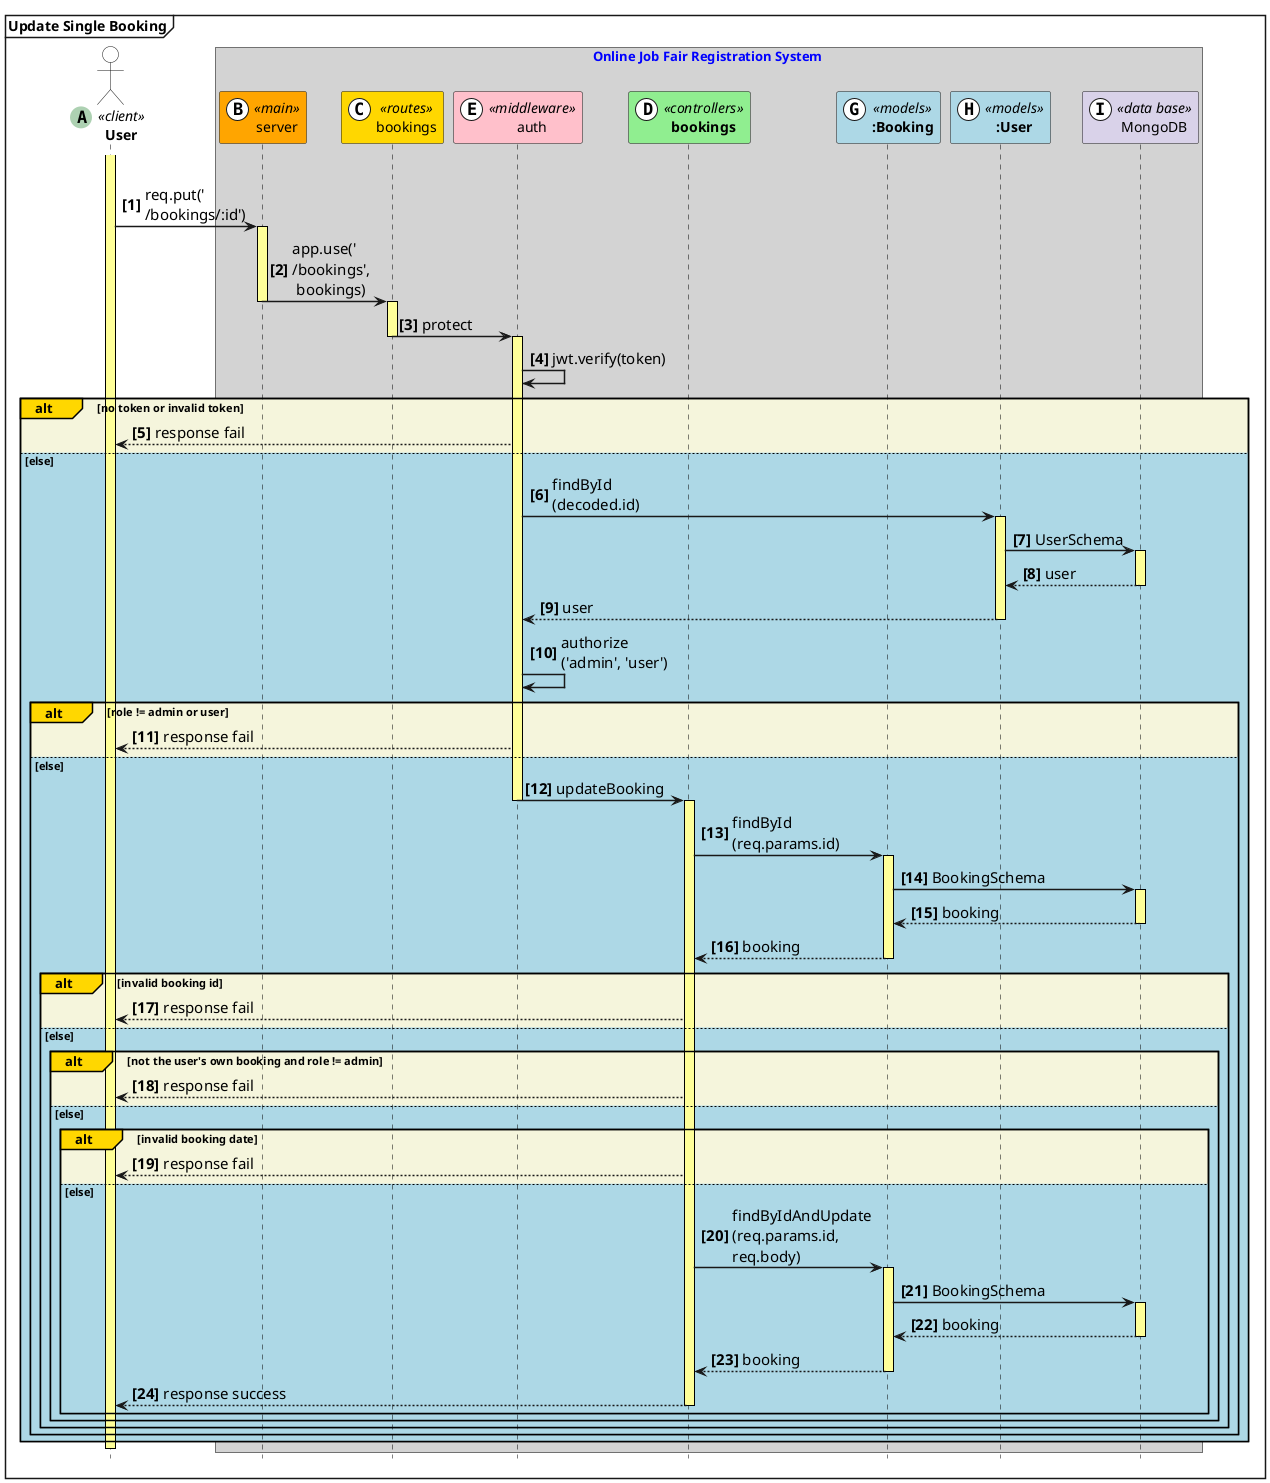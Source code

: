 
@startuml

hide footbox
skinparam sequenceArrowThickness 1.5
skinparam fontsize 50
autonumber 1 "<b>[###]"
skinparam component {
skinparam defaultFontSize 16
'FontSize 13
'BackgroundColor<<Apache>> Red
'BorderColor<<Apache>> #FF6655
'FontName Courier
'BorderColor black
'BackgroundColor gold
'ArrowFontName Impact
ArrowFontSize 15
'ArrowColor #FF6655
'ArrowFontColor #777777
}
'skinparam backgroundColor #EEEBDC
Mainframe <b>Update Single Booking</b>

actor "<b>User" as user <<(A,#ADD1B2)client>>#White
Box Online Job Fair Registration System #lightgrey
participant "server" as server <<(B,#FFFFFF)main>>#Orange
'participant "auth" as rauth <<(C,#FFFFFF)routes>>#Gold
participant "bookings" as rbookings <<(C,#FFFFFF)routes>>#Gold
'participant "companies" as rcompanies <<(C,#FFFFFF)routes>>#Gold
participant "auth" as middleware_auth <<(E,#FFFFFF)middleware>>#Pink
'participant "<b>auth" as controllers_auth <<(D,#FFFFFF)controllers>>#LightGreen
participant "<b>bookings" as controllers_bookings <<(D,#FFFFFF)controllers>>#LightGreen
'participant "<b>companies" as controllers_companies <<(F,#FFFFFF)controllers>>#LightGreen
' participant "<b>:Company" as models_Company <<(F,#FFFFFF)models>>#LightBlue
participant "<b>:Booking" as models_Booking <<(G,#FFFFFF)models>>#LightBlue
participant "<b>:User" as models_User <<(H,#FFFFFF)models>>#LightBlue
participant "MongoDB" as mongo <<(I,#FFFFFF)data base>>#d9d2e9
end box

|||
Activate user
user->server: req.put('\n/bookings/:id')
Activate server
'Route'
server->rbookings: app.use('\n/bookings',\n bookings)
DeActivate server
Activate rbookings
'Middleware auth
rbookings->middleware_auth: protect
DeActivate rbookings
Activate middleware_auth
middleware_auth->middleware_auth: jwt.verify(token)
Alt#Gold #Beige no token or invalid token
' Alt#Gold #Pink no token or invalid token
middleware_auth-->user: response fail
Else #LightBlue else
' Else #LightBlue role != admin or user
middleware_auth->models_User: findById\n(decoded.id)
Activate models_User
models_User->mongo: UserSchema
Activate mongo
mongo-->models_User: user
DeActivate mongo
models_User-->middleware_auth: user
DeActivate models_User
middleware_auth->middleware_auth: authorize\n('admin', 'user')
Alt#Gold #Beige role != admin or user
middleware_auth-->user: response fail
Else #LightBlue else
middleware_auth->controllers_bookings: updateBooking
DeActivate middleware_auth
Activate controllers_bookings
controllers_bookings->models_Booking: findById\n(req.params.id)
Activate models_Booking
models_Booking->mongo: BookingSchema
Activate mongo
mongo-->models_Booking: booking
DeActivate mongo
models_Booking-->controllers_bookings: booking
DeActivate models_Booking
Alt#Gold #Beige invalid booking id
controllers_bookings-->user: response fail
Else #LightBlue else
Alt#Gold #Beige not the user's own booking and role != admin
controllers_bookings-->user: response fail
Else #LightBlue else
Alt#Gold #Beige invalid booking date
controllers_bookings-->user: response fail
Else #LightBlue else
note right: <b>New feature\n<- Verify that prefered date\n is within the interview session\n (May, 10-13)
controllers_bookings->models_Booking: findByIdAndUpdate\n(req.params.id, \nreq.body)
Activate models_Booking
models_Booking->mongo: BookingSchema
Activate mongo
mongo-->models_Booking: booking
DeActivate mongo
models_Booking-->controllers_bookings: booking
DeActivate models_Booking
controllers_bookings-->user: response success
DeActivate controllers_bookings
End Alt
End Alt
End Alt
End Alt
End Alt
DeActivate user


skinparam sequence {
'Box ==============================
BoxBorderColor Black
BoxFontColor Blue
BoxFontSize 16
'LifeLine + Arrow ==============================
'ArrowColor DeepSkyBlue
LifeLineBorderColor Black
LifeLineBackgroundColor #FFFF99
'Participant ==============================
ParticipantBorderColor Black
'ParticipantBackgroundColor DodgerBlue
StereoTypeFontSize 14
ParticipantFontSize 16
ParticipantFontColor #0c0c0c
'ParticipantFontName Impact
'Actor ==============================
ActorBorderColor Black
ActorBackgroundColor White
ActorFontSize 16
ActorFontColor Black
'ActorFontName Aapex
' ===================================
}

@enduml